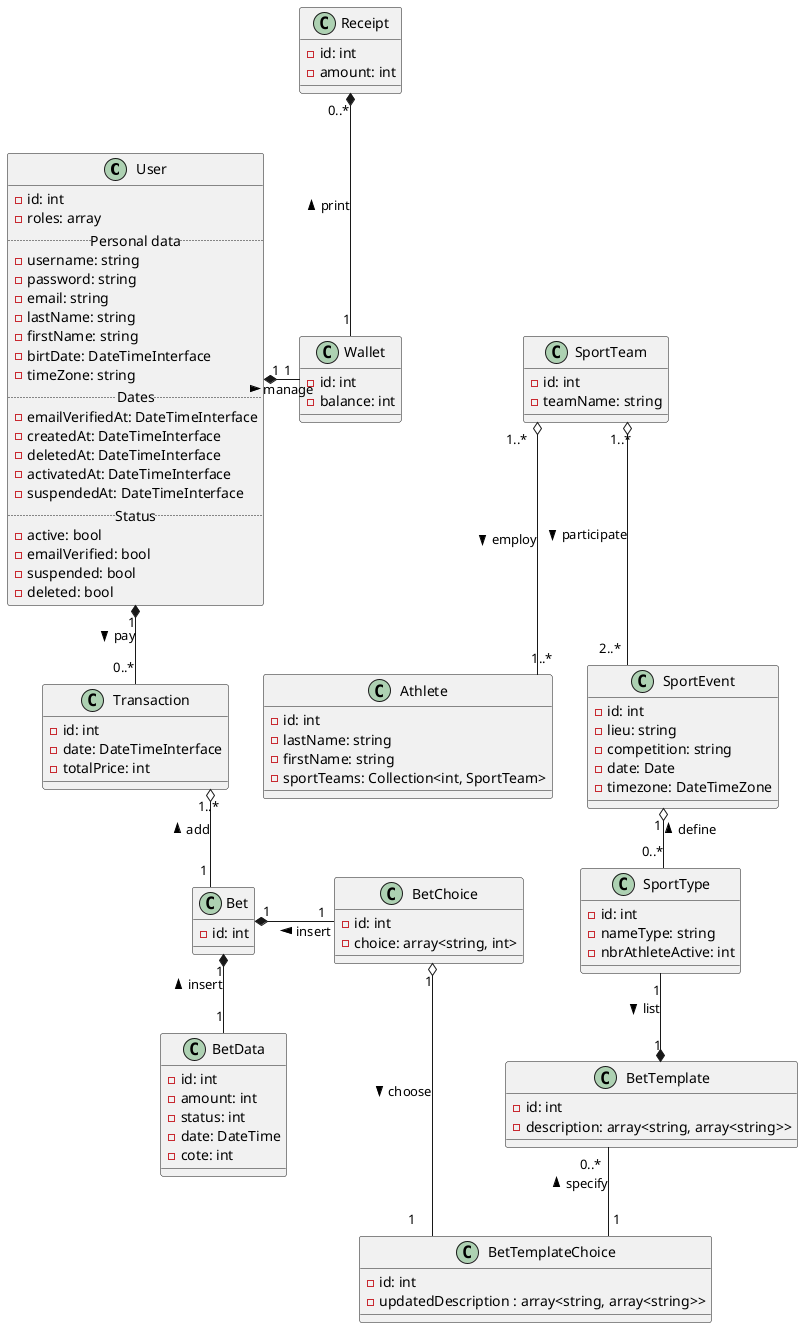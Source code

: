 @startuml

skinparam linetype ortho

' Human management
class User {
    -id: int
    -roles: array
    ..Personal data..
    -username: string
    -password: string
    -email: string
    -lastName: string
    -firstName: string
    -birtDate: DateTimeInterface
    -timeZone: string
    ..Dates..
    -emailVerifiedAt: DateTimeInterface
    -createdAt: DateTimeInterface
    -deletedAt: DateTimeInterface
    -activatedAt: DateTimeInterface
    -suspendedAt: DateTimeInterface
    ..Status..
    -active: bool
    -emailVerified: bool
    -suspended: bool
    -deleted: bool
}

class Athlete {
    -id: int
    -lastName: string
    -firstName: string
    -sportTeams: Collection<int, SportTeam>
}

' Money management
class Receipt{
    -id: int
    -amount: int
}

class Wallet {
    -id: int
    -balance: int
}

'History
class Transaction{
    -id: int
    -date: DateTimeInterface
    -totalPrice: int
}

class Bet{
    -id: int
}

'Bets
class BetData {
    -id: int
    -amount: int
    -status: int
    -date: DateTime
    -cote: int
}

class BetChoice{
    -id: int
    -choice: array<string, int>
}

class BetTemplate{
    -id: int
    -description: array<string, array<string>>
}

class BetTemplateChoice{
    -id: int
    -updatedDescription : array<string, array<string>>
}

' Sport management
class SportEvent {
    -id: int
    -lieu: string
    -competition: string
    -date: Date
    -timezone: DateTimeZone
}

class SportTeam {
    -id: int
    -teamName: string
}

class SportType {
    -id: int
    -nameType: string
    -nbrAthleteActive: int
}

' ========================================================================='

' Relation
User "1" *- "1" Wallet : manage >
User "1" *-- "0..*" Transaction : pay >
Receipt "0..*" *-- "1" Wallet : print <
Bet "1" *- "1" BetChoice : insert <
Bet "1" *-- "1" BetData : insert <
SportType "1" --* "1" BetTemplate : list >


SportTeam "1..*" o-- "1..*" Athlete : employ >
Transaction "1..*" o-- "1" Bet : add <
SportTeam "1..*" o-- "2..*" SportEvent : participate >
SportEvent "1" o-- "0..*" SportType : define <
BetChoice "1" o--- "1" BetTemplateChoice: choose >


BetTemplate "0..*" -- "1" BetTemplateChoice : specify <

@enduml
